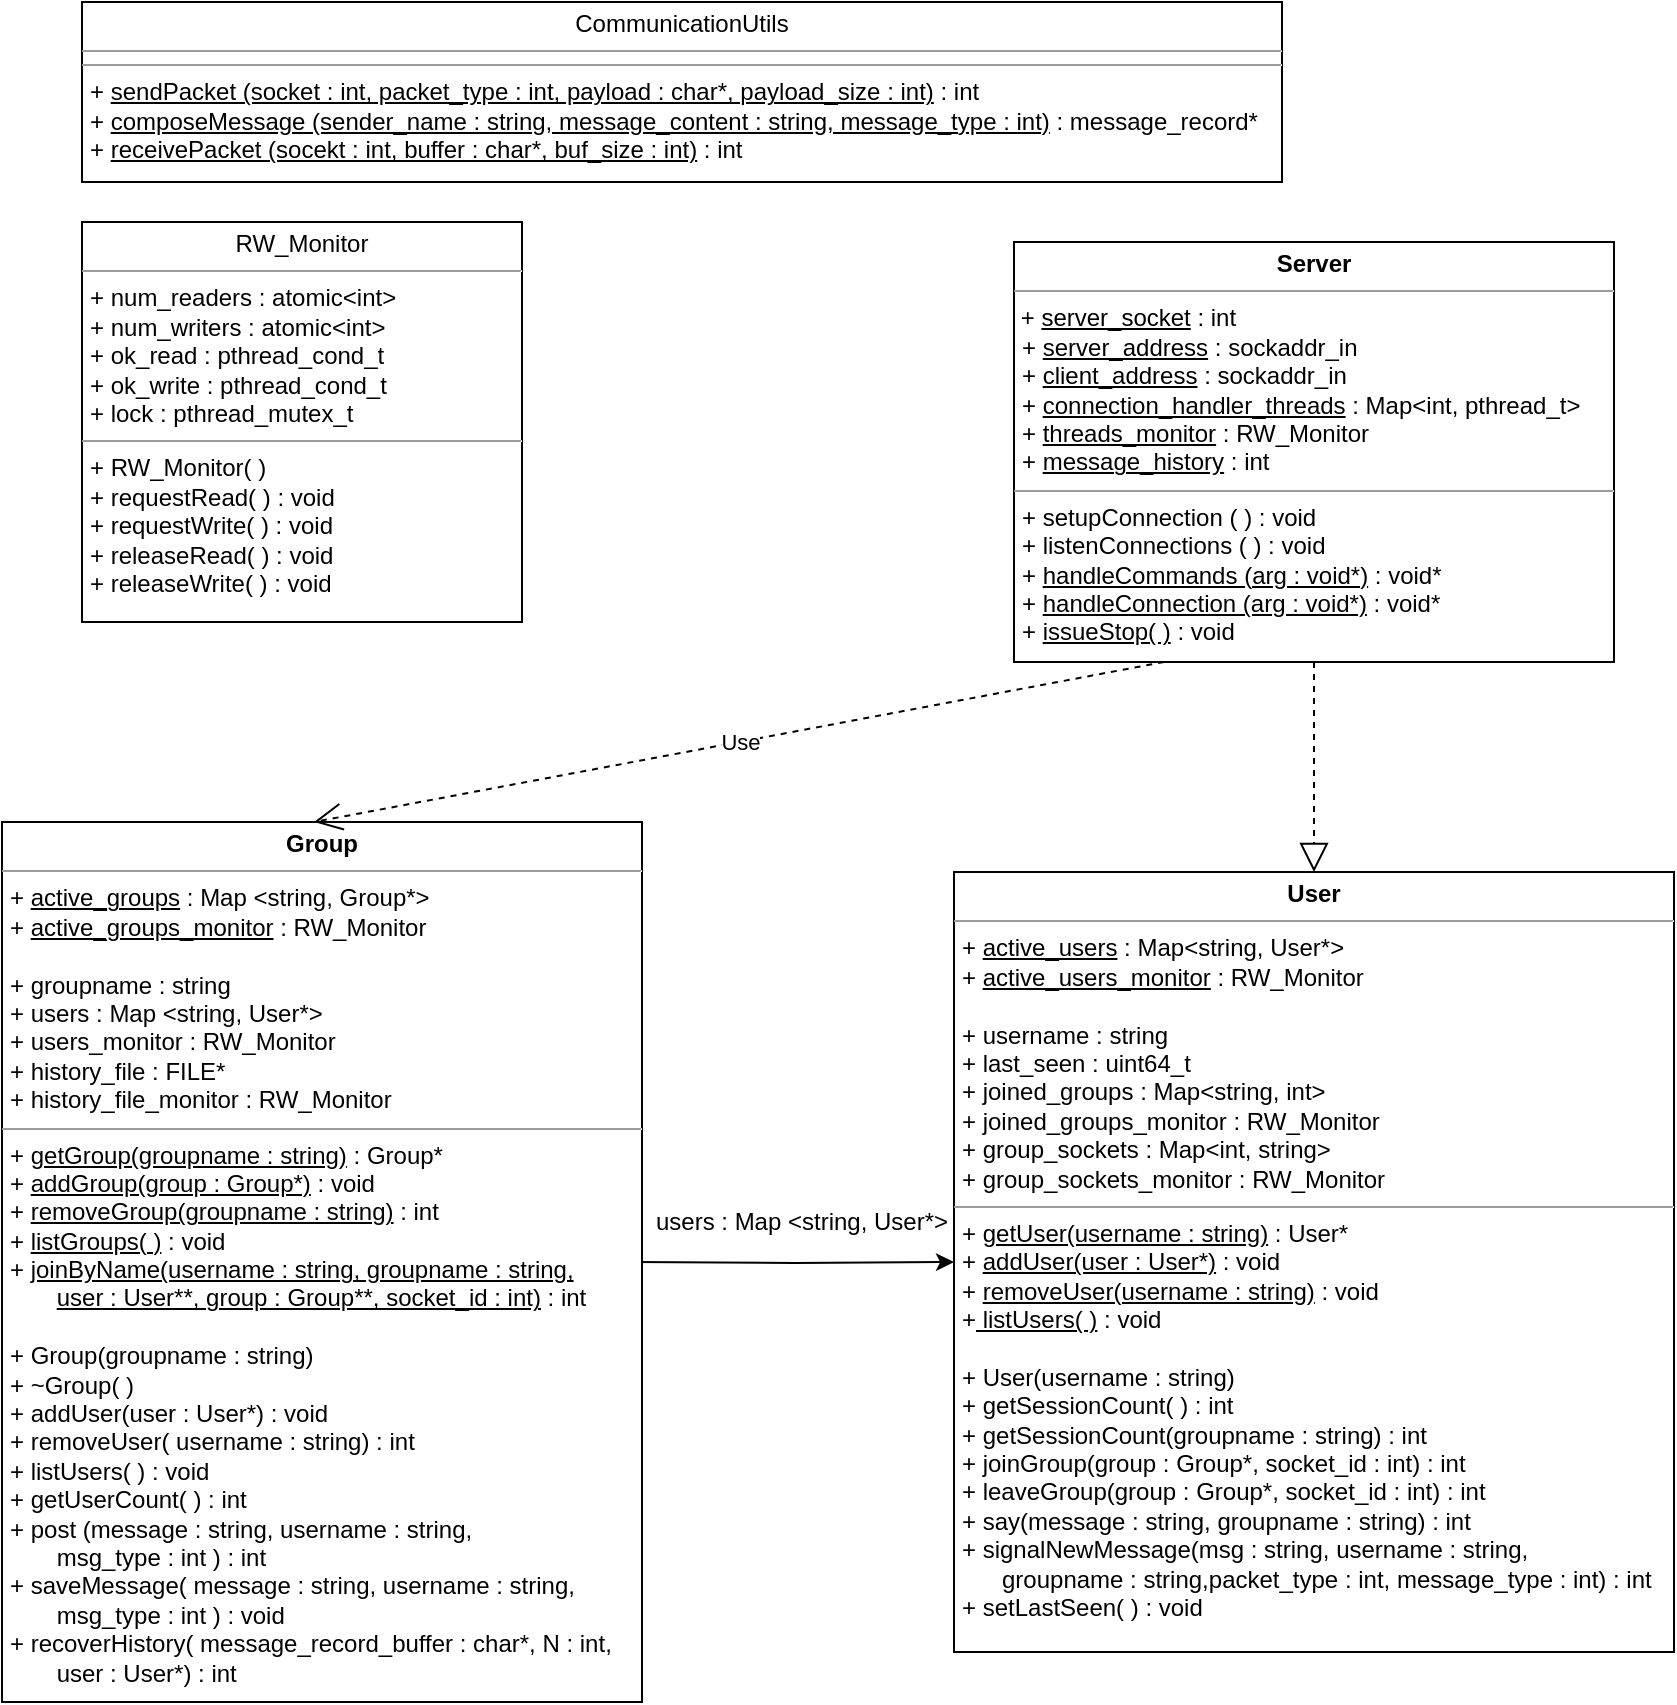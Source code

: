 <mxfile version="13.7.6"><diagram id="eH9LNO5lmYN_NjLmf3lF" name="Page-1"><mxGraphModel dx="2452" dy="928" grid="1" gridSize="10" guides="1" tooltips="1" connect="1" arrows="1" fold="1" page="1" pageScale="1" pageWidth="850" pageHeight="1100" math="0" shadow="0"><root><mxCell id="0"/><mxCell id="1" parent="0"/><mxCell id="gjvvgOWh7DIluTCd_3LN-7" value="&lt;p style=&quot;margin: 0px ; margin-top: 4px ; text-align: center&quot;&gt;&lt;b&gt;Server&lt;/b&gt;&lt;br&gt;&lt;/p&gt;&lt;hr size=&quot;1&quot;&gt;&amp;nbsp;+ &lt;u&gt;server_socket&lt;/u&gt; : int&lt;u&gt;&lt;br&gt;&lt;/u&gt;&lt;p style=&quot;margin: 0px ; margin-left: 4px&quot;&gt;+ &lt;u&gt;server_address&lt;/u&gt; : sockaddr_in&lt;u&gt;&lt;br&gt;&lt;/u&gt;&lt;/p&gt;&lt;p style=&quot;margin: 0px ; margin-left: 4px&quot;&gt;+ &lt;u&gt;client_address&lt;/u&gt; : sockaddr_in&lt;u&gt;&lt;br&gt;&lt;/u&gt;&lt;/p&gt;&lt;p style=&quot;margin: 0px ; margin-left: 4px&quot;&gt;+ &lt;u&gt;connection_handler_threads&lt;/u&gt; : Map&amp;lt;int, pthread_t&amp;gt;&lt;u&gt;&lt;br&gt;&lt;/u&gt;&lt;/p&gt;&lt;p style=&quot;margin: 0px ; margin-left: 4px&quot;&gt;+ &lt;u&gt;threads_monitor&lt;/u&gt; : RW_Monitor&lt;u&gt;&lt;br&gt;&lt;/u&gt;&lt;/p&gt;&lt;p style=&quot;margin: 0px ; margin-left: 4px&quot;&gt;+ &lt;u&gt;message_history&lt;/u&gt; : int&lt;u&gt;&lt;br&gt;&lt;/u&gt;&lt;/p&gt;&lt;hr size=&quot;1&quot;&gt;&lt;p style=&quot;margin: 0px ; margin-left: 4px&quot;&gt;+ setupConnection ( ) : void&lt;br&gt;&lt;/p&gt;&lt;p style=&quot;margin: 0px ; margin-left: 4px&quot;&gt;+ listenConnections ( ) : void&lt;br&gt;&lt;/p&gt;&lt;p style=&quot;margin: 0px ; margin-left: 4px&quot;&gt;+ &lt;u&gt;handleCommands (arg : void*)&lt;/u&gt; : void*&lt;br&gt;&lt;/p&gt;&lt;p style=&quot;margin: 0px ; margin-left: 4px&quot;&gt;+ &lt;u&gt;handleConnection (arg : void*)&lt;/u&gt; : void*&lt;/p&gt;&lt;p style=&quot;margin: 0px ; margin-left: 4px&quot;&gt;+ &lt;u&gt;issueStop( )&lt;/u&gt; : void&lt;br&gt;&lt;/p&gt;&lt;p style=&quot;margin: 0px ; margin-left: 4px&quot;&gt;&lt;br&gt;&lt;/p&gt;&lt;p style=&quot;margin: 0px ; margin-left: 4px&quot;&gt;&lt;br&gt;&lt;/p&gt;" style="verticalAlign=top;align=left;overflow=fill;fontSize=12;fontFamily=Helvetica;html=1;" vertex="1" parent="1"><mxGeometry x="-334" y="170" width="300" height="210" as="geometry"/></mxCell><mxCell id="gjvvgOWh7DIluTCd_3LN-8" value="&lt;p style=&quot;margin: 0px ; margin-top: 4px ; text-align: center&quot;&gt;&lt;b&gt;User&lt;/b&gt;&lt;br&gt;&lt;/p&gt;&lt;hr size=&quot;1&quot;&gt;&lt;p style=&quot;margin: 0px ; margin-left: 4px&quot;&gt;+ &lt;u&gt;active_users&lt;/u&gt; : Map&amp;lt;string, User*&amp;gt;&lt;/p&gt;&lt;p style=&quot;margin: 0px ; margin-left: 4px&quot;&gt;+ &lt;u&gt;active_users_monitor&lt;/u&gt; : RW_Monitor&lt;/p&gt;&lt;p style=&quot;margin: 0px ; margin-left: 4px&quot;&gt;&lt;br&gt;&lt;/p&gt;&lt;p style=&quot;margin: 0px ; margin-left: 4px&quot;&gt;+ username : string&lt;/p&gt;&lt;p style=&quot;margin: 0px ; margin-left: 4px&quot;&gt;+ last_seen : uint64_t&lt;/p&gt;&lt;p style=&quot;margin: 0px ; margin-left: 4px&quot;&gt;+ joined_groups : Map&amp;lt;string, int&amp;gt;&lt;/p&gt;&lt;p style=&quot;margin: 0px ; margin-left: 4px&quot;&gt;+ joined_groups_monitor : RW_Monitor&lt;br&gt;&lt;/p&gt;&lt;p style=&quot;margin: 0px ; margin-left: 4px&quot;&gt;+ group_sockets : Map&amp;lt;int, string&amp;gt;&lt;/p&gt;&lt;p style=&quot;margin: 0px ; margin-left: 4px&quot;&gt;+ group_sockets_monitor : RW_Monitor&lt;br&gt;&lt;/p&gt;&lt;hr size=&quot;1&quot;&gt;&lt;p style=&quot;margin: 0px ; margin-left: 4px&quot;&gt;+ &lt;u&gt;getUser(username : string)&lt;/u&gt; : User*&lt;u&gt;&lt;br&gt;&lt;/u&gt;&lt;/p&gt;&lt;p style=&quot;margin: 0px ; margin-left: 4px&quot;&gt;+ &lt;u&gt;addUser(user : User*)&lt;/u&gt; : void&lt;u&gt;&lt;br&gt;&lt;/u&gt;&lt;/p&gt;&lt;p style=&quot;margin: 0px ; margin-left: 4px&quot;&gt;+ &lt;u&gt;removeUser(username : string)&lt;/u&gt; : void&lt;br&gt;&lt;/p&gt;&lt;p style=&quot;margin: 0px ; margin-left: 4px&quot;&gt;+&lt;u&gt; listUsers( )&lt;/u&gt; : void&lt;br&gt;&lt;br&gt;&lt;/p&gt;&lt;p style=&quot;margin: 0px ; margin-left: 4px&quot;&gt;+ User(username : string)&lt;br&gt;&lt;/p&gt;&lt;p style=&quot;margin: 0px ; margin-left: 4px&quot;&gt;+ getSessionCount( ) : int&lt;br&gt;&lt;/p&gt;&lt;p style=&quot;margin: 0px ; margin-left: 4px&quot;&gt;+ getSessionCount(groupname : string) : int&lt;br&gt;&lt;/p&gt;&lt;p style=&quot;margin: 0px ; margin-left: 4px&quot;&gt;+ joinGroup(group : Group*, socket_id : int) : int&lt;br&gt;&lt;/p&gt;&lt;p style=&quot;margin: 0px ; margin-left: 4px&quot;&gt;+ leaveGroup(group : Group*, socket_id : int) : int&lt;br&gt;&lt;/p&gt;&lt;p style=&quot;margin: 0px ; margin-left: 4px&quot;&gt;+ say(message : string, groupname : string) : int&lt;br&gt;&lt;/p&gt;&lt;p style=&quot;margin: 0px ; margin-left: 4px&quot;&gt;+ signalNewMessage(msg : string, username : string, &lt;br&gt;&lt;/p&gt;&lt;p style=&quot;margin: 0px ; margin-left: 4px&quot;&gt;&amp;nbsp;&amp;nbsp;&amp;nbsp;&amp;nbsp;&amp;nbsp; groupname : string,packet_type : int, message_type : int) : int&lt;br&gt;&lt;/p&gt;&lt;p style=&quot;margin: 0px ; margin-left: 4px&quot;&gt;+ setLastSeen( ) : void&lt;br&gt;&lt;/p&gt;" style="verticalAlign=top;align=left;overflow=fill;fontSize=12;fontFamily=Helvetica;html=1;" vertex="1" parent="1"><mxGeometry x="-364" y="485" width="360" height="390" as="geometry"/></mxCell><object label="" users="" id="gjvvgOWh7DIluTCd_3LN-11"><mxCell style="edgeStyle=orthogonalEdgeStyle;rounded=0;orthogonalLoop=1;jettySize=auto;html=1;entryX=0;entryY=0.5;entryDx=0;entryDy=0;" edge="1" parent="1" target="gjvvgOWh7DIluTCd_3LN-8"><mxGeometry relative="1" as="geometry"><mxPoint x="-524" y="680" as="sourcePoint"/></mxGeometry></mxCell></object><mxCell id="gjvvgOWh7DIluTCd_3LN-10" value="&lt;p style=&quot;margin: 0px ; margin-top: 4px ; text-align: center&quot;&gt;&lt;b&gt;Group&lt;/b&gt;&lt;/p&gt;&lt;hr size=&quot;1&quot;&gt;&lt;p style=&quot;margin: 0px ; margin-left: 4px&quot;&gt;+ &lt;u&gt;active_groups&lt;/u&gt; : Map &amp;lt;string, Group*&amp;gt;&lt;br&gt;&lt;/p&gt;&lt;p style=&quot;margin: 0px ; margin-left: 4px&quot;&gt;+ &lt;u&gt;active_groups_monitor&lt;/u&gt; : RW_Monitor&lt;/p&gt;&lt;p style=&quot;margin: 0px ; margin-left: 4px&quot;&gt;&lt;br&gt;&lt;/p&gt;&lt;p style=&quot;margin: 0px ; margin-left: 4px&quot;&gt;+ groupname : string&lt;/p&gt;&lt;p style=&quot;margin: 0px ; margin-left: 4px&quot;&gt;+ users : Map &amp;lt;string, User*&amp;gt;&lt;/p&gt;&lt;p style=&quot;margin: 0px ; margin-left: 4px&quot;&gt;+ users_monitor : RW_Monitor&lt;/p&gt;&lt;p style=&quot;margin: 0px ; margin-left: 4px&quot;&gt;+ history_file : FILE*&lt;/p&gt;&lt;p style=&quot;margin: 0px ; margin-left: 4px&quot;&gt;+ history_file_monitor : RW_Monitor&lt;br&gt;&lt;/p&gt;&lt;hr size=&quot;1&quot;&gt;&lt;p style=&quot;margin: 0px ; margin-left: 4px&quot;&gt;+ &lt;u&gt;getGroup(groupname : string)&lt;/u&gt; : Group*&lt;/p&gt;&lt;p style=&quot;margin: 0px ; margin-left: 4px&quot;&gt;+ &lt;u&gt;addGroup(group : Group*)&lt;/u&gt; : void&lt;/p&gt;&lt;p style=&quot;margin: 0px ; margin-left: 4px&quot;&gt;+ &lt;u&gt;removeGroup(groupname : string)&lt;/u&gt; : int&lt;/p&gt;&lt;p style=&quot;margin: 0px ; margin-left: 4px&quot;&gt;+ &lt;u&gt;listGroups( )&lt;/u&gt; : void&lt;/p&gt;&lt;p style=&quot;margin: 0px ; margin-left: 4px&quot;&gt;+ &lt;u&gt;joinByName(username : string, groupname : string,&lt;/u&gt;&lt;/p&gt;&lt;p style=&quot;margin: 0px ; margin-left: 4px&quot;&gt;&amp;nbsp;&amp;nbsp;&amp;nbsp;&amp;nbsp;&amp;nbsp;&amp;nbsp; &lt;u&gt;user : User**, group : Group**, socket_id : int)&lt;/u&gt; : int&lt;/p&gt;&lt;p style=&quot;margin: 0px ; margin-left: 4px&quot;&gt;&lt;br&gt;&lt;/p&gt;&lt;p style=&quot;margin: 0px ; margin-left: 4px&quot;&gt;+ Group(groupname : string)&lt;/p&gt;&lt;p style=&quot;margin: 0px ; margin-left: 4px&quot;&gt;+ ~Group( )&lt;/p&gt;&lt;p style=&quot;margin: 0px ; margin-left: 4px&quot;&gt;+ addUser(user : User*) : void&lt;br&gt;&lt;/p&gt;&lt;p style=&quot;margin: 0px ; margin-left: 4px&quot;&gt;+ removeUser( username : string) : int&lt;/p&gt;&lt;p style=&quot;margin: 0px ; margin-left: 4px&quot;&gt;+ listUsers( ) : void&lt;/p&gt;&lt;p style=&quot;margin: 0px ; margin-left: 4px&quot;&gt;+ getUserCount( ) : int&lt;/p&gt;&lt;p style=&quot;margin: 0px ; margin-left: 4px&quot;&gt;+ post (message : string, username : string, &lt;br&gt;&lt;/p&gt;&lt;p style=&quot;margin: 0px ; margin-left: 4px&quot;&gt;&amp;nbsp;&amp;nbsp;&amp;nbsp;&amp;nbsp;&amp;nbsp;&amp;nbsp; msg_type : int ) : int&lt;/p&gt;&lt;p style=&quot;margin: 0px ; margin-left: 4px&quot;&gt;+ saveMessage( message : string, username : string, &lt;br&gt;&amp;nbsp;&amp;nbsp;&amp;nbsp;&amp;nbsp;&amp;nbsp;&amp;nbsp; msg_type : int ) : void&lt;/p&gt;&lt;p style=&quot;margin: 0px ; margin-left: 4px&quot;&gt;+ recoverHistory( message_record_buffer : char*, N : int,&lt;/p&gt;&lt;p style=&quot;margin: 0px ; margin-left: 4px&quot;&gt;&amp;nbsp;&amp;nbsp;&amp;nbsp;&amp;nbsp;&amp;nbsp;&amp;nbsp; user : User*) : int&lt;br&gt;&lt;/p&gt;" style="verticalAlign=top;align=left;overflow=fill;fontSize=12;fontFamily=Helvetica;html=1;" vertex="1" parent="1"><mxGeometry x="-840" y="460" width="320" height="440" as="geometry"/></mxCell><mxCell id="gjvvgOWh7DIluTCd_3LN-12" value="users : Map &amp;lt;string, User*&amp;gt;" style="text;html=1;strokeColor=none;fillColor=none;align=center;verticalAlign=middle;whiteSpace=wrap;rounded=0;" vertex="1" parent="1"><mxGeometry x="-525" y="650" width="170" height="20" as="geometry"/></mxCell><mxCell id="gjvvgOWh7DIluTCd_3LN-13" value="Use" style="endArrow=open;endSize=12;dashed=1;html=1;exitX=0.25;exitY=1;exitDx=0;exitDy=0;entryX=0.5;entryY=0;entryDx=0;entryDy=0;" edge="1" parent="1" source="gjvvgOWh7DIluTCd_3LN-7"><mxGeometry width="160" relative="1" as="geometry"><mxPoint x="-504" y="450" as="sourcePoint"/><mxPoint x="-684" y="460" as="targetPoint"/></mxGeometry></mxCell><mxCell id="gjvvgOWh7DIluTCd_3LN-14" value="" style="endArrow=block;dashed=1;endFill=0;endSize=12;html=1;entryX=0.5;entryY=0;entryDx=0;entryDy=0;exitX=0.5;exitY=1;exitDx=0;exitDy=0;" edge="1" parent="1" source="gjvvgOWh7DIluTCd_3LN-7" target="gjvvgOWh7DIluTCd_3LN-8"><mxGeometry width="160" relative="1" as="geometry"><mxPoint x="-434" y="370" as="sourcePoint"/><mxPoint x="-344" y="450" as="targetPoint"/></mxGeometry></mxCell><mxCell id="gjvvgOWh7DIluTCd_3LN-15" value="&lt;p style=&quot;margin: 0px ; margin-top: 4px ; text-align: center&quot;&gt;RW_Monitor&lt;br&gt;&lt;/p&gt;&lt;hr size=&quot;1&quot;&gt;&lt;p style=&quot;margin: 0px ; margin-left: 4px&quot;&gt;+ num_readers : atomic&amp;lt;int&amp;gt;&lt;/p&gt;&lt;p style=&quot;margin: 0px ; margin-left: 4px&quot;&gt;+ num_writers : atomic&amp;lt;int&amp;gt;&lt;/p&gt;&lt;p style=&quot;margin: 0px ; margin-left: 4px&quot;&gt;+ ok_read : pthread_cond_t&lt;/p&gt;&lt;p style=&quot;margin: 0px ; margin-left: 4px&quot;&gt;+ ok_write : pthread_cond_t&lt;/p&gt;&lt;p style=&quot;margin: 0px ; margin-left: 4px&quot;&gt;+ lock : pthread_mutex_t&lt;br&gt;&lt;/p&gt;&lt;hr size=&quot;1&quot;&gt;&lt;p style=&quot;margin: 0px ; margin-left: 4px&quot;&gt;+ RW_Monitor( )&lt;/p&gt;&lt;p style=&quot;margin: 0px ; margin-left: 4px&quot;&gt;+ requestRead( ) : void&lt;br&gt;&lt;/p&gt;&lt;p style=&quot;margin: 0px ; margin-left: 4px&quot;&gt;+ requestWrite( ) : void&lt;br&gt;+ releaseRead( ) : void&lt;br&gt;&lt;/p&gt;&lt;p style=&quot;margin: 0px ; margin-left: 4px&quot;&gt;+ releaseWrite( ) : void&lt;br&gt;&lt;/p&gt;" style="verticalAlign=top;align=left;overflow=fill;fontSize=12;fontFamily=Helvetica;html=1;" vertex="1" parent="1"><mxGeometry x="-800" y="160" width="220" height="200" as="geometry"/></mxCell><mxCell id="gjvvgOWh7DIluTCd_3LN-19" value="&lt;p style=&quot;margin: 0px ; margin-top: 4px ; text-align: center&quot;&gt;CommunicationUtils&lt;/p&gt;&lt;hr size=&quot;1&quot;&gt;&lt;hr size=&quot;1&quot;&gt;&lt;p style=&quot;margin: 0px ; margin-left: 4px&quot;&gt;+ &lt;u&gt;sendPacket (socket : int, packet_type : int, payload : char*, payload_size : int)&lt;/u&gt; : int&lt;/p&gt;&lt;p style=&quot;margin: 0px ; margin-left: 4px&quot;&gt;+ &lt;u&gt;composeMessage (sender_name : string, message_content : string, message_type : int)&lt;/u&gt; : message_record*&lt;/p&gt;&lt;p style=&quot;margin: 0px ; margin-left: 4px&quot;&gt;+ &lt;u&gt;receivePacket (socekt : int, buffer : char*, buf_size : int)&lt;/u&gt; : int&lt;br&gt;&lt;/p&gt;&lt;p style=&quot;margin: 0px ; margin-left: 4px&quot;&gt;&lt;br&gt;&lt;/p&gt;" style="verticalAlign=top;align=left;overflow=fill;fontSize=12;fontFamily=Helvetica;html=1;" vertex="1" parent="1"><mxGeometry x="-800" y="50" width="600" height="90" as="geometry"/></mxCell></root></mxGraphModel></diagram></mxfile>